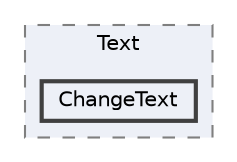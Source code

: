 digraph "002_UI/Text/ChangeText"
{
 // LATEX_PDF_SIZE
  bgcolor="transparent";
  edge [fontname=Helvetica,fontsize=10,labelfontname=Helvetica,labelfontsize=10];
  node [fontname=Helvetica,fontsize=10,shape=box,height=0.2,width=0.4];
  compound=true
  subgraph clusterdir_ea24ccb37c228e8b84e042867c1d90a7 {
    graph [ bgcolor="#edf0f7", pencolor="grey50", label="Text", fontname=Helvetica,fontsize=10 style="filled,dashed", URL="dir_ea24ccb37c228e8b84e042867c1d90a7.html",tooltip=""]
  dir_d012366475ebb997a934c64bfcac5b59 [label="ChangeText", fillcolor="#edf0f7", color="grey25", style="filled,bold", URL="dir_d012366475ebb997a934c64bfcac5b59.html",tooltip=""];
  }
}
